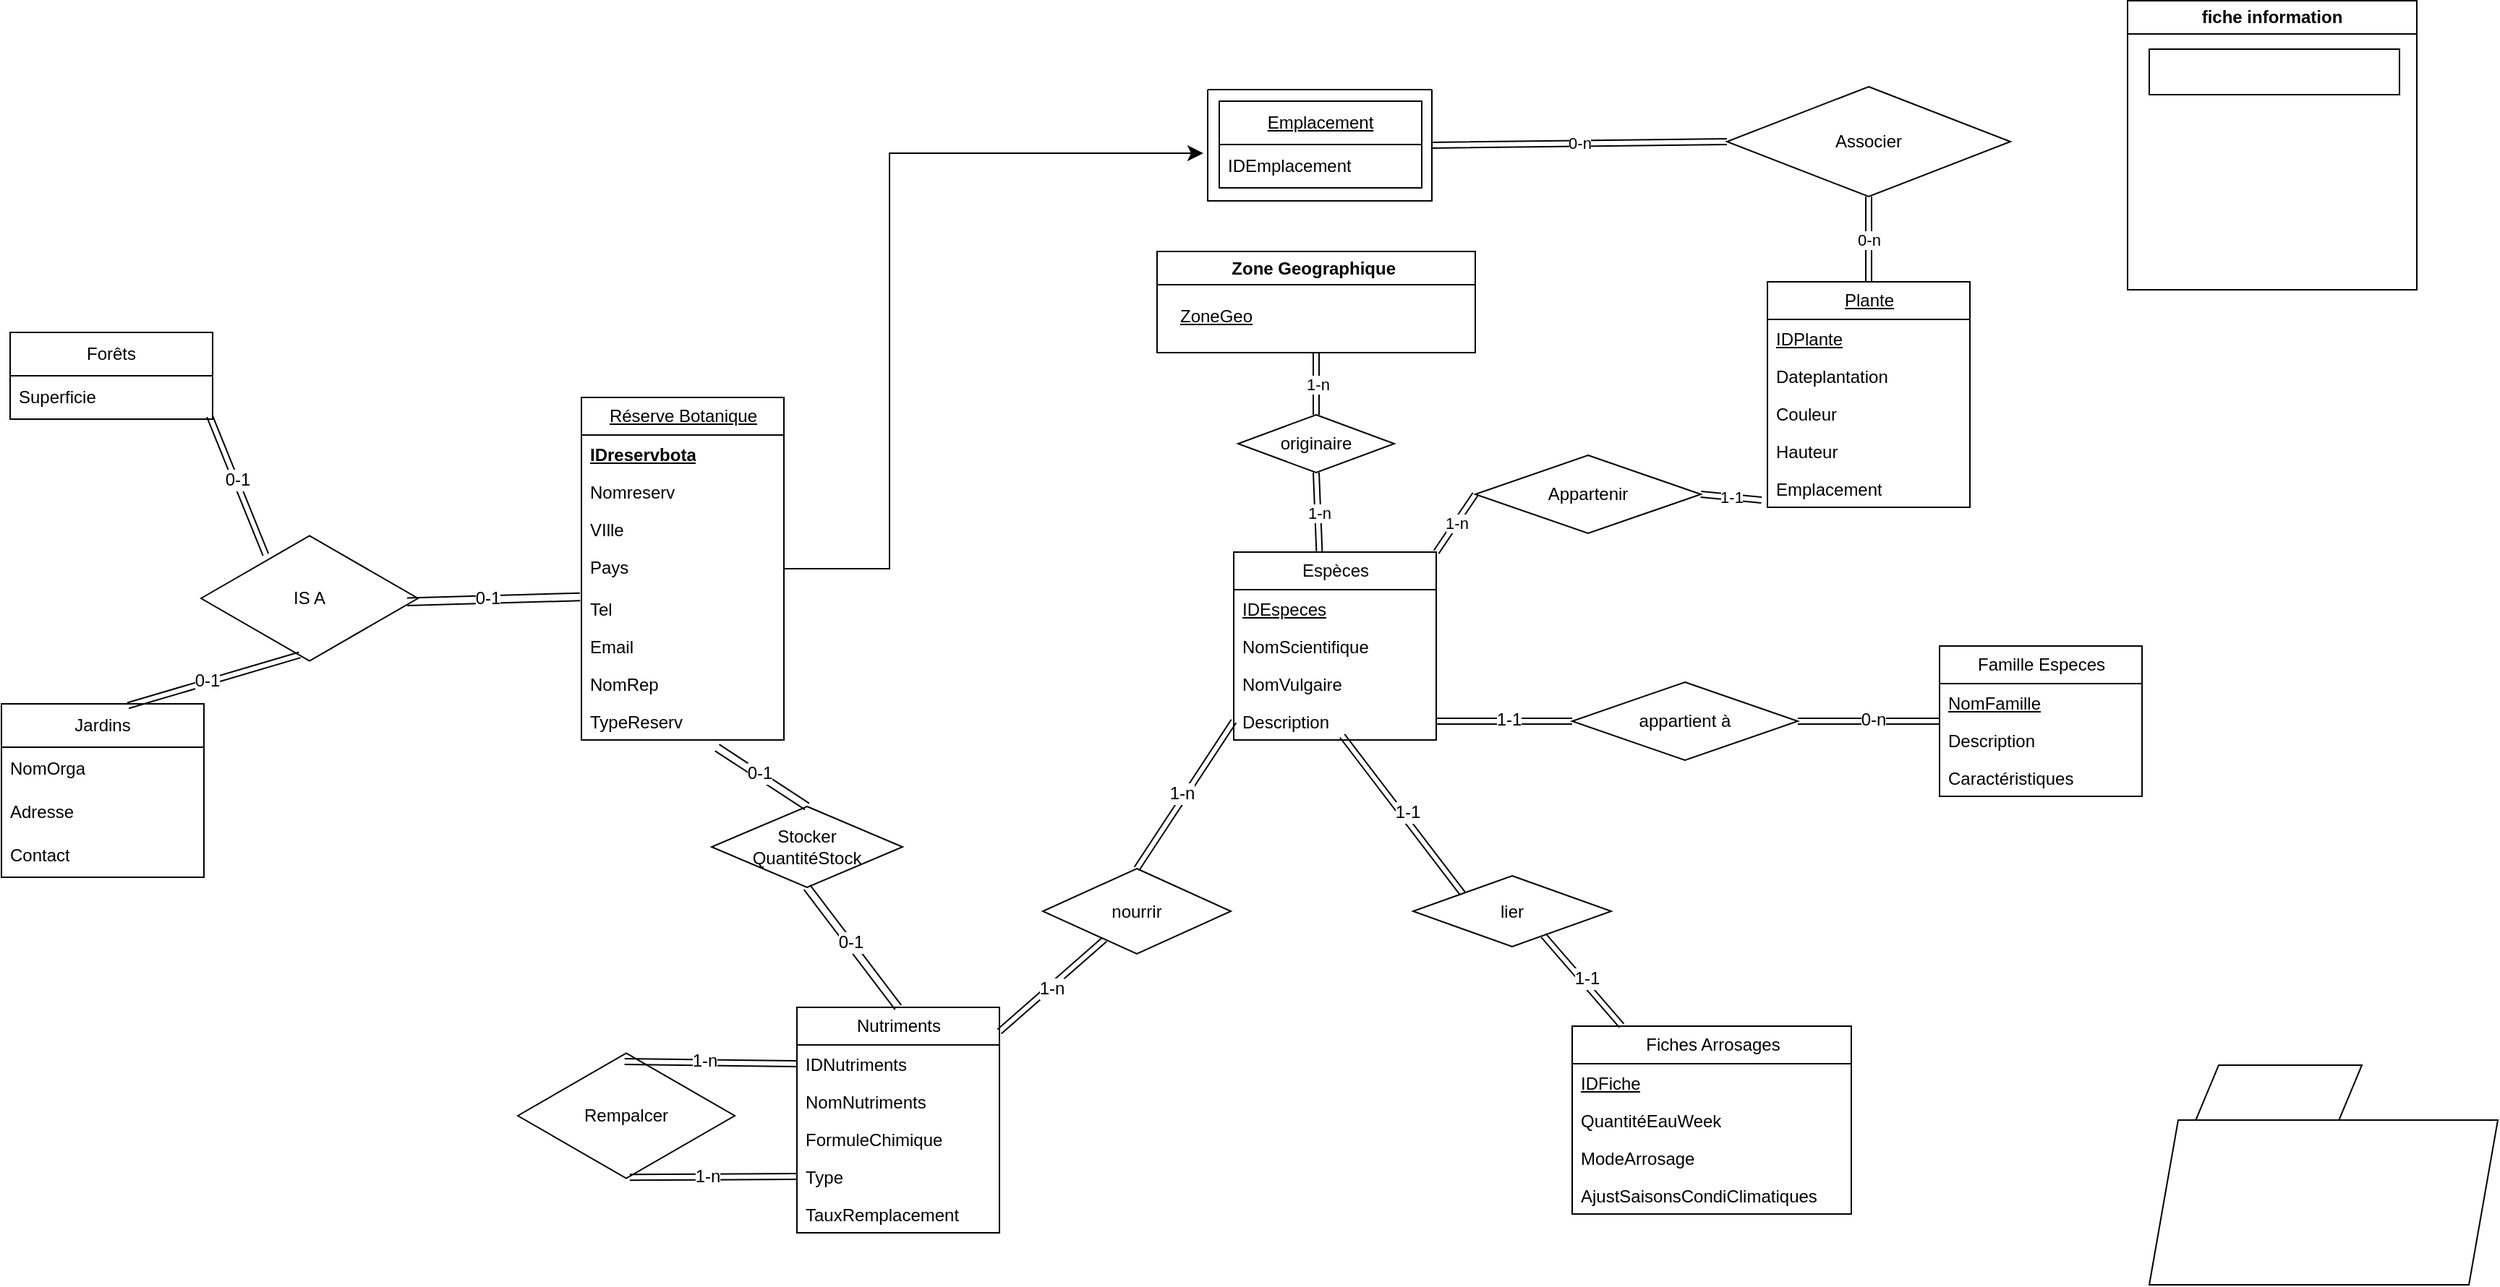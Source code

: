 <mxfile version="24.8.9">
  <diagram name="Page-1" id="wM4RoKq5729jwZ3iucGG">
    <mxGraphModel dx="3041" dy="878" grid="0" gridSize="10" guides="1" tooltips="1" connect="1" arrows="1" fold="1" page="0" pageScale="1" pageWidth="850" pageHeight="1100" math="0" shadow="0">
      <root>
        <mxCell id="0" />
        <mxCell id="1" parent="0" />
        <mxCell id="ghfGUBnxXCv3T0vmz09p-1" value="Réserve Botanique" style="swimlane;fontStyle=4;childLayout=stackLayout;horizontal=1;startSize=26;fillColor=none;horizontalStack=0;resizeParent=1;resizeParentMax=0;resizeLast=0;collapsible=1;marginBottom=0;html=1;" parent="1" vertex="1">
          <mxGeometry x="-1228" y="-49" width="140" height="237" as="geometry" />
        </mxCell>
        <mxCell id="ghfGUBnxXCv3T0vmz09p-2" value="&lt;b&gt;&lt;u&gt;IDreservbota&lt;/u&gt;&lt;/b&gt;" style="text;strokeColor=none;fillColor=none;align=left;verticalAlign=top;spacingLeft=4;spacingRight=4;overflow=hidden;rotatable=0;points=[[0,0.5],[1,0.5]];portConstraint=eastwest;whiteSpace=wrap;html=1;" parent="ghfGUBnxXCv3T0vmz09p-1" vertex="1">
          <mxGeometry y="26" width="140" height="26" as="geometry" />
        </mxCell>
        <mxCell id="ghfGUBnxXCv3T0vmz09p-6" value="Nomreserv" style="text;strokeColor=none;fillColor=none;align=left;verticalAlign=top;spacingLeft=4;spacingRight=4;overflow=hidden;rotatable=0;points=[[0,0.5],[1,0.5]];portConstraint=eastwest;whiteSpace=wrap;html=1;" parent="ghfGUBnxXCv3T0vmz09p-1" vertex="1">
          <mxGeometry y="52" width="140" height="26" as="geometry" />
        </mxCell>
        <mxCell id="ghfGUBnxXCv3T0vmz09p-7" value="VIlle" style="text;strokeColor=none;fillColor=none;align=left;verticalAlign=top;spacingLeft=4;spacingRight=4;overflow=hidden;rotatable=0;points=[[0,0.5],[1,0.5]];portConstraint=eastwest;whiteSpace=wrap;html=1;" parent="ghfGUBnxXCv3T0vmz09p-1" vertex="1">
          <mxGeometry y="78" width="140" height="26" as="geometry" />
        </mxCell>
        <mxCell id="ghfGUBnxXCv3T0vmz09p-3" value="Pays" style="text;strokeColor=none;fillColor=none;align=left;verticalAlign=top;spacingLeft=4;spacingRight=4;overflow=hidden;rotatable=0;points=[[0,0.5],[1,0.5]];portConstraint=eastwest;whiteSpace=wrap;html=1;" parent="ghfGUBnxXCv3T0vmz09p-1" vertex="1">
          <mxGeometry y="104" width="140" height="29" as="geometry" />
        </mxCell>
        <mxCell id="ghfGUBnxXCv3T0vmz09p-4" value="Tel" style="text;strokeColor=none;fillColor=none;align=left;verticalAlign=top;spacingLeft=4;spacingRight=4;overflow=hidden;rotatable=0;points=[[0,0.5],[1,0.5]];portConstraint=eastwest;whiteSpace=wrap;html=1;" parent="ghfGUBnxXCv3T0vmz09p-1" vertex="1">
          <mxGeometry y="133" width="140" height="26" as="geometry" />
        </mxCell>
        <mxCell id="ghfGUBnxXCv3T0vmz09p-8" value="Email" style="text;strokeColor=none;fillColor=none;align=left;verticalAlign=top;spacingLeft=4;spacingRight=4;overflow=hidden;rotatable=0;points=[[0,0.5],[1,0.5]];portConstraint=eastwest;whiteSpace=wrap;html=1;" parent="ghfGUBnxXCv3T0vmz09p-1" vertex="1">
          <mxGeometry y="159" width="140" height="26" as="geometry" />
        </mxCell>
        <mxCell id="ghfGUBnxXCv3T0vmz09p-9" value="NomRep" style="text;strokeColor=none;fillColor=none;align=left;verticalAlign=top;spacingLeft=4;spacingRight=4;overflow=hidden;rotatable=0;points=[[0,0.5],[1,0.5]];portConstraint=eastwest;whiteSpace=wrap;html=1;" parent="ghfGUBnxXCv3T0vmz09p-1" vertex="1">
          <mxGeometry y="185" width="140" height="26" as="geometry" />
        </mxCell>
        <mxCell id="ghfGUBnxXCv3T0vmz09p-10" value="TypeReserv" style="text;strokeColor=none;fillColor=none;align=left;verticalAlign=top;spacingLeft=4;spacingRight=4;overflow=hidden;rotatable=0;points=[[0,0.5],[1,0.5]];portConstraint=eastwest;whiteSpace=wrap;html=1;" parent="ghfGUBnxXCv3T0vmz09p-1" vertex="1">
          <mxGeometry y="211" width="140" height="26" as="geometry" />
        </mxCell>
        <mxCell id="ghfGUBnxXCv3T0vmz09p-16" value="&lt;u&gt;Plante&lt;/u&gt;" style="swimlane;fontStyle=0;childLayout=stackLayout;horizontal=1;startSize=26;fillColor=none;horizontalStack=0;resizeParent=1;resizeParentMax=0;resizeLast=0;collapsible=1;marginBottom=0;html=1;" parent="1" vertex="1">
          <mxGeometry x="-408" y="-129" width="140" height="156" as="geometry" />
        </mxCell>
        <mxCell id="ghfGUBnxXCv3T0vmz09p-17" value="&lt;u&gt;IDPlante&lt;/u&gt;" style="text;strokeColor=none;fillColor=none;align=left;verticalAlign=top;spacingLeft=4;spacingRight=4;overflow=hidden;rotatable=0;points=[[0,0.5],[1,0.5]];portConstraint=eastwest;whiteSpace=wrap;html=1;" parent="ghfGUBnxXCv3T0vmz09p-16" vertex="1">
          <mxGeometry y="26" width="140" height="26" as="geometry" />
        </mxCell>
        <mxCell id="ghfGUBnxXCv3T0vmz09p-18" value="Dateplantation" style="text;strokeColor=none;fillColor=none;align=left;verticalAlign=top;spacingLeft=4;spacingRight=4;overflow=hidden;rotatable=0;points=[[0,0.5],[1,0.5]];portConstraint=eastwest;whiteSpace=wrap;html=1;" parent="ghfGUBnxXCv3T0vmz09p-16" vertex="1">
          <mxGeometry y="52" width="140" height="26" as="geometry" />
        </mxCell>
        <mxCell id="ghfGUBnxXCv3T0vmz09p-19" value="Couleur" style="text;strokeColor=none;fillColor=none;align=left;verticalAlign=top;spacingLeft=4;spacingRight=4;overflow=hidden;rotatable=0;points=[[0,0.5],[1,0.5]];portConstraint=eastwest;whiteSpace=wrap;html=1;" parent="ghfGUBnxXCv3T0vmz09p-16" vertex="1">
          <mxGeometry y="78" width="140" height="26" as="geometry" />
        </mxCell>
        <mxCell id="ghfGUBnxXCv3T0vmz09p-20" value="Hauteur" style="text;strokeColor=none;fillColor=none;align=left;verticalAlign=top;spacingLeft=4;spacingRight=4;overflow=hidden;rotatable=0;points=[[0,0.5],[1,0.5]];portConstraint=eastwest;whiteSpace=wrap;html=1;" parent="ghfGUBnxXCv3T0vmz09p-16" vertex="1">
          <mxGeometry y="104" width="140" height="26" as="geometry" />
        </mxCell>
        <mxCell id="ghfGUBnxXCv3T0vmz09p-21" value="Emplacement" style="text;strokeColor=none;fillColor=none;align=left;verticalAlign=top;spacingLeft=4;spacingRight=4;overflow=hidden;rotatable=0;points=[[0,0.5],[1,0.5]];portConstraint=eastwest;whiteSpace=wrap;html=1;" parent="ghfGUBnxXCv3T0vmz09p-16" vertex="1">
          <mxGeometry y="130" width="140" height="26" as="geometry" />
        </mxCell>
        <mxCell id="ghfGUBnxXCv3T0vmz09p-22" value="Espèces" style="swimlane;fontStyle=0;childLayout=stackLayout;horizontal=1;startSize=26;fillColor=none;horizontalStack=0;resizeParent=1;resizeParentMax=0;resizeLast=0;collapsible=1;marginBottom=0;html=1;" parent="1" vertex="1">
          <mxGeometry x="-777" y="58" width="140" height="130" as="geometry" />
        </mxCell>
        <mxCell id="ghfGUBnxXCv3T0vmz09p-23" value="&lt;u&gt;IDEspeces&lt;/u&gt;" style="text;strokeColor=none;fillColor=none;align=left;verticalAlign=top;spacingLeft=4;spacingRight=4;overflow=hidden;rotatable=0;points=[[0,0.5],[1,0.5]];portConstraint=eastwest;whiteSpace=wrap;html=1;" parent="ghfGUBnxXCv3T0vmz09p-22" vertex="1">
          <mxGeometry y="26" width="140" height="26" as="geometry" />
        </mxCell>
        <mxCell id="ghfGUBnxXCv3T0vmz09p-24" value="NomScientifique" style="text;strokeColor=none;fillColor=none;align=left;verticalAlign=top;spacingLeft=4;spacingRight=4;overflow=hidden;rotatable=0;points=[[0,0.5],[1,0.5]];portConstraint=eastwest;whiteSpace=wrap;html=1;" parent="ghfGUBnxXCv3T0vmz09p-22" vertex="1">
          <mxGeometry y="52" width="140" height="26" as="geometry" />
        </mxCell>
        <mxCell id="ghfGUBnxXCv3T0vmz09p-25" value="NomVulgaire" style="text;strokeColor=none;fillColor=none;align=left;verticalAlign=top;spacingLeft=4;spacingRight=4;overflow=hidden;rotatable=0;points=[[0,0.5],[1,0.5]];portConstraint=eastwest;whiteSpace=wrap;html=1;" parent="ghfGUBnxXCv3T0vmz09p-22" vertex="1">
          <mxGeometry y="78" width="140" height="26" as="geometry" />
        </mxCell>
        <mxCell id="ghfGUBnxXCv3T0vmz09p-26" value="Description" style="text;strokeColor=none;fillColor=none;align=left;verticalAlign=top;spacingLeft=4;spacingRight=4;overflow=hidden;rotatable=0;points=[[0,0.5],[1,0.5]];portConstraint=eastwest;whiteSpace=wrap;html=1;" parent="ghfGUBnxXCv3T0vmz09p-22" vertex="1">
          <mxGeometry y="104" width="140" height="26" as="geometry" />
        </mxCell>
        <mxCell id="ghfGUBnxXCv3T0vmz09p-28" value="Famille Especes" style="swimlane;fontStyle=0;childLayout=stackLayout;horizontal=1;startSize=26;fillColor=none;horizontalStack=0;resizeParent=1;resizeParentMax=0;resizeLast=0;collapsible=1;marginBottom=0;html=1;" parent="1" vertex="1">
          <mxGeometry x="-289" y="123" width="140" height="104" as="geometry" />
        </mxCell>
        <mxCell id="ghfGUBnxXCv3T0vmz09p-29" value="&lt;u&gt;NomFamille&lt;/u&gt;" style="text;strokeColor=none;fillColor=none;align=left;verticalAlign=top;spacingLeft=4;spacingRight=4;overflow=hidden;rotatable=0;points=[[0,0.5],[1,0.5]];portConstraint=eastwest;whiteSpace=wrap;html=1;" parent="ghfGUBnxXCv3T0vmz09p-28" vertex="1">
          <mxGeometry y="26" width="140" height="26" as="geometry" />
        </mxCell>
        <mxCell id="ghfGUBnxXCv3T0vmz09p-30" value="Description" style="text;strokeColor=none;fillColor=none;align=left;verticalAlign=top;spacingLeft=4;spacingRight=4;overflow=hidden;rotatable=0;points=[[0,0.5],[1,0.5]];portConstraint=eastwest;whiteSpace=wrap;html=1;" parent="ghfGUBnxXCv3T0vmz09p-28" vertex="1">
          <mxGeometry y="52" width="140" height="26" as="geometry" />
        </mxCell>
        <mxCell id="ghfGUBnxXCv3T0vmz09p-31" value="Caractéristiques" style="text;strokeColor=none;fillColor=none;align=left;verticalAlign=top;spacingLeft=4;spacingRight=4;overflow=hidden;rotatable=0;points=[[0,0.5],[1,0.5]];portConstraint=eastwest;whiteSpace=wrap;html=1;" parent="ghfGUBnxXCv3T0vmz09p-28" vertex="1">
          <mxGeometry y="78" width="140" height="26" as="geometry" />
        </mxCell>
        <mxCell id="ghfGUBnxXCv3T0vmz09p-32" value="Fiches Arrosages" style="swimlane;fontStyle=0;childLayout=stackLayout;horizontal=1;startSize=26;fillColor=none;horizontalStack=0;resizeParent=1;resizeParentMax=0;resizeLast=0;collapsible=1;marginBottom=0;html=1;" parent="1" vertex="1">
          <mxGeometry x="-543" y="386" width="193" height="130" as="geometry" />
        </mxCell>
        <mxCell id="ghfGUBnxXCv3T0vmz09p-33" value="&lt;u&gt;IDFiche&lt;/u&gt;" style="text;strokeColor=none;fillColor=none;align=left;verticalAlign=top;spacingLeft=4;spacingRight=4;overflow=hidden;rotatable=0;points=[[0,0.5],[1,0.5]];portConstraint=eastwest;whiteSpace=wrap;html=1;" parent="ghfGUBnxXCv3T0vmz09p-32" vertex="1">
          <mxGeometry y="26" width="193" height="26" as="geometry" />
        </mxCell>
        <mxCell id="ghfGUBnxXCv3T0vmz09p-35" value="QuantitéEauWeek" style="text;strokeColor=none;fillColor=none;align=left;verticalAlign=top;spacingLeft=4;spacingRight=4;overflow=hidden;rotatable=0;points=[[0,0.5],[1,0.5]];portConstraint=eastwest;whiteSpace=wrap;html=1;" parent="ghfGUBnxXCv3T0vmz09p-32" vertex="1">
          <mxGeometry y="52" width="193" height="26" as="geometry" />
        </mxCell>
        <mxCell id="ghfGUBnxXCv3T0vmz09p-37" value="ModeArrosage" style="text;strokeColor=none;fillColor=none;align=left;verticalAlign=top;spacingLeft=4;spacingRight=4;overflow=hidden;rotatable=0;points=[[0,0.5],[1,0.5]];portConstraint=eastwest;whiteSpace=wrap;html=1;" parent="ghfGUBnxXCv3T0vmz09p-32" vertex="1">
          <mxGeometry y="78" width="193" height="26" as="geometry" />
        </mxCell>
        <mxCell id="ghfGUBnxXCv3T0vmz09p-38" value="AjustSaisonsCondiClimatiques" style="text;strokeColor=none;fillColor=none;align=left;verticalAlign=top;spacingLeft=4;spacingRight=4;overflow=hidden;rotatable=0;points=[[0,0.5],[1,0.5]];portConstraint=eastwest;whiteSpace=wrap;html=1;" parent="ghfGUBnxXCv3T0vmz09p-32" vertex="1">
          <mxGeometry y="104" width="193" height="26" as="geometry" />
        </mxCell>
        <mxCell id="ghfGUBnxXCv3T0vmz09p-39" value="Nutriments" style="swimlane;fontStyle=0;childLayout=stackLayout;horizontal=1;startSize=26;fillColor=none;horizontalStack=0;resizeParent=1;resizeParentMax=0;resizeLast=0;collapsible=1;marginBottom=0;html=1;" parent="1" vertex="1">
          <mxGeometry x="-1079" y="373" width="140" height="156" as="geometry" />
        </mxCell>
        <mxCell id="ghfGUBnxXCv3T0vmz09p-40" value="IDNutriments" style="text;strokeColor=none;fillColor=none;align=left;verticalAlign=top;spacingLeft=4;spacingRight=4;overflow=hidden;rotatable=0;points=[[0,0.5],[1,0.5]];portConstraint=eastwest;whiteSpace=wrap;html=1;" parent="ghfGUBnxXCv3T0vmz09p-39" vertex="1">
          <mxGeometry y="26" width="140" height="26" as="geometry" />
        </mxCell>
        <mxCell id="ghfGUBnxXCv3T0vmz09p-41" value="NomNutriments" style="text;strokeColor=none;fillColor=none;align=left;verticalAlign=top;spacingLeft=4;spacingRight=4;overflow=hidden;rotatable=0;points=[[0,0.5],[1,0.5]];portConstraint=eastwest;whiteSpace=wrap;html=1;" parent="ghfGUBnxXCv3T0vmz09p-39" vertex="1">
          <mxGeometry y="52" width="140" height="26" as="geometry" />
        </mxCell>
        <mxCell id="ghfGUBnxXCv3T0vmz09p-42" value="FormuleChimique" style="text;strokeColor=none;fillColor=none;align=left;verticalAlign=top;spacingLeft=4;spacingRight=4;overflow=hidden;rotatable=0;points=[[0,0.5],[1,0.5]];portConstraint=eastwest;whiteSpace=wrap;html=1;" parent="ghfGUBnxXCv3T0vmz09p-39" vertex="1">
          <mxGeometry y="78" width="140" height="26" as="geometry" />
        </mxCell>
        <mxCell id="ghfGUBnxXCv3T0vmz09p-43" value="Type" style="text;strokeColor=none;fillColor=none;align=left;verticalAlign=top;spacingLeft=4;spacingRight=4;overflow=hidden;rotatable=0;points=[[0,0.5],[1,0.5]];portConstraint=eastwest;whiteSpace=wrap;html=1;" parent="ghfGUBnxXCv3T0vmz09p-39" vertex="1">
          <mxGeometry y="104" width="140" height="26" as="geometry" />
        </mxCell>
        <mxCell id="ghfGUBnxXCv3T0vmz09p-45" value="TauxRemplacement" style="text;strokeColor=none;fillColor=none;align=left;verticalAlign=top;spacingLeft=4;spacingRight=4;overflow=hidden;rotatable=0;points=[[0,0.5],[1,0.5]];portConstraint=eastwest;whiteSpace=wrap;html=1;" parent="ghfGUBnxXCv3T0vmz09p-39" vertex="1">
          <mxGeometry y="130" width="140" height="26" as="geometry" />
        </mxCell>
        <mxCell id="4eetMDyRZdfKtizNTRC6-1" value="&lt;div&gt;Associer&lt;/div&gt;" style="rhombus;whiteSpace=wrap;html=1;" parent="1" vertex="1">
          <mxGeometry x="-436" y="-264" width="196" height="76" as="geometry" />
        </mxCell>
        <mxCell id="4eetMDyRZdfKtizNTRC6-30" style="edgeStyle=none;curved=1;rounded=0;orthogonalLoop=1;jettySize=auto;html=1;exitX=0.25;exitY=0;exitDx=0;exitDy=0;fontSize=12;startSize=8;endSize=8;" parent="1" source="ghfGUBnxXCv3T0vmz09p-22" target="ghfGUBnxXCv3T0vmz09p-22" edge="1">
          <mxGeometry relative="1" as="geometry" />
        </mxCell>
        <mxCell id="4eetMDyRZdfKtizNTRC6-35" value="Appartenir" style="rhombus;whiteSpace=wrap;html=1;" parent="1" vertex="1">
          <mxGeometry x="-610" y="-9" width="156" height="54" as="geometry" />
        </mxCell>
        <mxCell id="4eetMDyRZdfKtizNTRC6-41" value="" style="shape=link;html=1;rounded=0;fontSize=12;startSize=8;endSize=8;curved=1;exitX=1;exitY=0.5;exitDx=0;exitDy=0;" parent="1" source="H4MT1m2m2PA6DwM7eySg-1" target="ghfGUBnxXCv3T0vmz09p-28" edge="1">
          <mxGeometry width="100" relative="1" as="geometry">
            <mxPoint x="-405" y="242" as="sourcePoint" />
            <mxPoint x="-346" y="22" as="targetPoint" />
          </mxGeometry>
        </mxCell>
        <mxCell id="4eetMDyRZdfKtizNTRC6-42" value="0-n" style="edgeLabel;html=1;align=center;verticalAlign=middle;resizable=0;points=[];fontSize=12;" parent="4eetMDyRZdfKtizNTRC6-41" vertex="1" connectable="0">
          <mxGeometry x="0.05" y="2" relative="1" as="geometry">
            <mxPoint y="1" as="offset" />
          </mxGeometry>
        </mxCell>
        <mxCell id="4eetMDyRZdfKtizNTRC6-43" value="" style="shape=link;html=1;rounded=0;fontSize=12;startSize=8;endSize=8;curved=1;" parent="1" source="ghfGUBnxXCv3T0vmz09p-39" target="4eetMDyRZdfKtizNTRC6-44" edge="1">
          <mxGeometry width="100" relative="1" as="geometry">
            <mxPoint x="-799" y="443" as="sourcePoint" />
            <mxPoint x="-675" y="443" as="targetPoint" />
          </mxGeometry>
        </mxCell>
        <mxCell id="4eetMDyRZdfKtizNTRC6-46" value="1-n" style="edgeLabel;html=1;align=center;verticalAlign=middle;resizable=0;points=[];fontSize=12;" parent="4eetMDyRZdfKtizNTRC6-43" vertex="1" connectable="0">
          <mxGeometry x="-0.052" y="-1" relative="1" as="geometry">
            <mxPoint as="offset" />
          </mxGeometry>
        </mxCell>
        <mxCell id="4eetMDyRZdfKtizNTRC6-44" value="nourrir" style="rhombus;whiteSpace=wrap;html=1;" parent="1" vertex="1">
          <mxGeometry x="-909" y="277" width="130" height="59" as="geometry" />
        </mxCell>
        <mxCell id="4eetMDyRZdfKtizNTRC6-48" value="lier" style="rhombus;whiteSpace=wrap;html=1;" parent="1" vertex="1">
          <mxGeometry x="-653" y="282" width="137" height="49" as="geometry" />
        </mxCell>
        <mxCell id="4eetMDyRZdfKtizNTRC6-50" value="" style="shape=link;html=1;rounded=0;fontSize=12;startSize=8;endSize=8;curved=1;exitX=0.658;exitY=0.841;exitDx=0;exitDy=0;exitPerimeter=0;entryX=0.177;entryY=-0.003;entryDx=0;entryDy=0;entryPerimeter=0;" parent="1" source="4eetMDyRZdfKtizNTRC6-48" target="ghfGUBnxXCv3T0vmz09p-32" edge="1">
          <mxGeometry width="100" relative="1" as="geometry">
            <mxPoint x="-501" y="364" as="sourcePoint" />
            <mxPoint x="-401" y="364" as="targetPoint" />
          </mxGeometry>
        </mxCell>
        <mxCell id="4eetMDyRZdfKtizNTRC6-52" value="1-1" style="edgeLabel;html=1;align=center;verticalAlign=middle;resizable=0;points=[];fontSize=12;" parent="4eetMDyRZdfKtizNTRC6-50" vertex="1" connectable="0">
          <mxGeometry x="0.009" y="3" relative="1" as="geometry">
            <mxPoint as="offset" />
          </mxGeometry>
        </mxCell>
        <mxCell id="H4MT1m2m2PA6DwM7eySg-1" value="&lt;div&gt;appartient à&lt;br&gt;&lt;/div&gt;" style="rhombus;whiteSpace=wrap;html=1;" parent="1" vertex="1">
          <mxGeometry x="-543" y="148" width="156" height="54" as="geometry" />
        </mxCell>
        <mxCell id="H4MT1m2m2PA6DwM7eySg-3" value="" style="shape=link;html=1;rounded=0;fontSize=12;startSize=8;endSize=8;curved=1;entryX=0;entryY=0.5;entryDx=0;entryDy=0;exitX=1;exitY=0.5;exitDx=0;exitDy=0;" parent="1" source="ghfGUBnxXCv3T0vmz09p-26" target="H4MT1m2m2PA6DwM7eySg-1" edge="1">
          <mxGeometry width="100" relative="1" as="geometry">
            <mxPoint x="-625" y="123" as="sourcePoint" />
            <mxPoint x="-238" y="-32" as="targetPoint" />
          </mxGeometry>
        </mxCell>
        <mxCell id="H4MT1m2m2PA6DwM7eySg-4" value="1-1" style="edgeLabel;html=1;align=center;verticalAlign=middle;resizable=0;points=[];fontSize=12;" parent="H4MT1m2m2PA6DwM7eySg-3" vertex="1" connectable="0">
          <mxGeometry x="0.05" y="2" relative="1" as="geometry">
            <mxPoint y="1" as="offset" />
          </mxGeometry>
        </mxCell>
        <mxCell id="H4MT1m2m2PA6DwM7eySg-11" value="Forêts" style="swimlane;fontStyle=0;childLayout=stackLayout;horizontal=1;startSize=30;horizontalStack=0;resizeParent=1;resizeParentMax=0;resizeLast=0;collapsible=1;marginBottom=0;whiteSpace=wrap;html=1;" parent="1" vertex="1">
          <mxGeometry x="-1623" y="-94" width="140" height="60" as="geometry" />
        </mxCell>
        <mxCell id="H4MT1m2m2PA6DwM7eySg-13" value="Superficie" style="text;strokeColor=none;fillColor=none;align=left;verticalAlign=middle;spacingLeft=4;spacingRight=4;overflow=hidden;points=[[0,0.5],[1,0.5]];portConstraint=eastwest;rotatable=0;whiteSpace=wrap;html=1;" parent="H4MT1m2m2PA6DwM7eySg-11" vertex="1">
          <mxGeometry y="30" width="140" height="30" as="geometry" />
        </mxCell>
        <mxCell id="H4MT1m2m2PA6DwM7eySg-15" value="Jardins" style="swimlane;fontStyle=0;childLayout=stackLayout;horizontal=1;startSize=30;horizontalStack=0;resizeParent=1;resizeParentMax=0;resizeLast=0;collapsible=1;marginBottom=0;whiteSpace=wrap;html=1;" parent="1" vertex="1">
          <mxGeometry x="-1629" y="163" width="140" height="120" as="geometry" />
        </mxCell>
        <mxCell id="H4MT1m2m2PA6DwM7eySg-17" value="NomOrga" style="text;strokeColor=none;fillColor=none;align=left;verticalAlign=middle;spacingLeft=4;spacingRight=4;overflow=hidden;points=[[0,0.5],[1,0.5]];portConstraint=eastwest;rotatable=0;whiteSpace=wrap;html=1;" parent="H4MT1m2m2PA6DwM7eySg-15" vertex="1">
          <mxGeometry y="30" width="140" height="30" as="geometry" />
        </mxCell>
        <mxCell id="H4MT1m2m2PA6DwM7eySg-18" value="Adresse" style="text;strokeColor=none;fillColor=none;align=left;verticalAlign=middle;spacingLeft=4;spacingRight=4;overflow=hidden;points=[[0,0.5],[1,0.5]];portConstraint=eastwest;rotatable=0;whiteSpace=wrap;html=1;" parent="H4MT1m2m2PA6DwM7eySg-15" vertex="1">
          <mxGeometry y="60" width="140" height="30" as="geometry" />
        </mxCell>
        <mxCell id="H4MT1m2m2PA6DwM7eySg-19" value="Contact" style="text;strokeColor=none;fillColor=none;align=left;verticalAlign=middle;spacingLeft=4;spacingRight=4;overflow=hidden;points=[[0,0.5],[1,0.5]];portConstraint=eastwest;rotatable=0;whiteSpace=wrap;html=1;" parent="H4MT1m2m2PA6DwM7eySg-15" vertex="1">
          <mxGeometry y="90" width="140" height="30" as="geometry" />
        </mxCell>
        <mxCell id="H4MT1m2m2PA6DwM7eySg-20" value="IS A" style="html=1;whiteSpace=wrap;aspect=fixed;shape=isoRectangle;" parent="1" vertex="1">
          <mxGeometry x="-1491" y="45" width="150" height="90" as="geometry" />
        </mxCell>
        <mxCell id="H4MT1m2m2PA6DwM7eySg-21" value="" style="shape=link;html=1;rounded=0;fontSize=12;startSize=8;endSize=8;curved=1;entryX=0.298;entryY=0.164;entryDx=0;entryDy=0;exitX=0.985;exitY=0.929;exitDx=0;exitDy=0;exitPerimeter=0;entryPerimeter=0;" parent="1" source="H4MT1m2m2PA6DwM7eySg-13" target="H4MT1m2m2PA6DwM7eySg-20" edge="1">
          <mxGeometry width="100" relative="1" as="geometry">
            <mxPoint x="-1469" y="-1" as="sourcePoint" />
            <mxPoint x="-1363" y="-1" as="targetPoint" />
          </mxGeometry>
        </mxCell>
        <mxCell id="H4MT1m2m2PA6DwM7eySg-22" value="0-1" style="edgeLabel;html=1;align=center;verticalAlign=middle;resizable=0;points=[];fontSize=12;" parent="H4MT1m2m2PA6DwM7eySg-21" vertex="1" connectable="0">
          <mxGeometry x="-0.08" y="1" relative="1" as="geometry">
            <mxPoint as="offset" />
          </mxGeometry>
        </mxCell>
        <mxCell id="H4MT1m2m2PA6DwM7eySg-23" value="" style="shape=link;html=1;rounded=0;fontSize=12;startSize=8;endSize=8;curved=1;entryX=0.455;entryY=0.935;entryDx=0;entryDy=0;exitX=0.625;exitY=0.01;exitDx=0;exitDy=0;exitPerimeter=0;entryPerimeter=0;" parent="1" source="H4MT1m2m2PA6DwM7eySg-15" target="H4MT1m2m2PA6DwM7eySg-20" edge="1">
          <mxGeometry width="100" relative="1" as="geometry">
            <mxPoint x="-1538" y="146.41" as="sourcePoint" />
            <mxPoint x="-1432" y="146.41" as="targetPoint" />
          </mxGeometry>
        </mxCell>
        <mxCell id="H4MT1m2m2PA6DwM7eySg-24" value="0-1" style="edgeLabel;html=1;align=center;verticalAlign=middle;resizable=0;points=[];fontSize=12;" parent="H4MT1m2m2PA6DwM7eySg-23" vertex="1" connectable="0">
          <mxGeometry x="-0.08" y="1" relative="1" as="geometry">
            <mxPoint as="offset" />
          </mxGeometry>
        </mxCell>
        <mxCell id="H4MT1m2m2PA6DwM7eySg-25" value="" style="shape=link;html=1;rounded=0;fontSize=12;startSize=8;endSize=8;curved=1;width=-5.294;exitX=0.95;exitY=0.526;exitDx=0;exitDy=0;exitPerimeter=0;entryX=-0.007;entryY=0.192;entryDx=0;entryDy=0;entryPerimeter=0;" parent="1" source="H4MT1m2m2PA6DwM7eySg-20" target="ghfGUBnxXCv3T0vmz09p-4" edge="1">
          <mxGeometry width="100" relative="1" as="geometry">
            <mxPoint x="-1184" y="297.5" as="sourcePoint" />
            <mxPoint x="-1221" y="85" as="targetPoint" />
          </mxGeometry>
        </mxCell>
        <mxCell id="H4MT1m2m2PA6DwM7eySg-26" value="0-1" style="edgeLabel;html=1;align=center;verticalAlign=middle;resizable=0;points=[];fontSize=12;" parent="H4MT1m2m2PA6DwM7eySg-25" vertex="1" connectable="0">
          <mxGeometry x="-0.08" y="1" relative="1" as="geometry">
            <mxPoint as="offset" />
          </mxGeometry>
        </mxCell>
        <mxCell id="H4MT1m2m2PA6DwM7eySg-27" value="Rempalcer" style="html=1;whiteSpace=wrap;aspect=fixed;shape=isoRectangle;" parent="1" vertex="1">
          <mxGeometry x="-1272" y="403" width="150" height="90" as="geometry" />
        </mxCell>
        <mxCell id="H4MT1m2m2PA6DwM7eySg-28" value="" style="shape=link;html=1;rounded=0;fontSize=12;startSize=8;endSize=8;curved=1;entryX=0;entryY=0.5;entryDx=0;entryDy=0;exitX=0.492;exitY=0.084;exitDx=0;exitDy=0;exitPerimeter=0;" parent="1" source="H4MT1m2m2PA6DwM7eySg-27" target="ghfGUBnxXCv3T0vmz09p-40" edge="1">
          <mxGeometry width="100" relative="1" as="geometry">
            <mxPoint x="-1197" y="427" as="sourcePoint" />
            <mxPoint x="-1091" y="427" as="targetPoint" />
          </mxGeometry>
        </mxCell>
        <mxCell id="H4MT1m2m2PA6DwM7eySg-29" value="1-n" style="edgeLabel;html=1;align=center;verticalAlign=middle;resizable=0;points=[];fontSize=12;" parent="H4MT1m2m2PA6DwM7eySg-28" vertex="1" connectable="0">
          <mxGeometry x="-0.08" y="1" relative="1" as="geometry">
            <mxPoint as="offset" />
          </mxGeometry>
        </mxCell>
        <mxCell id="H4MT1m2m2PA6DwM7eySg-30" value="" style="shape=link;html=1;rounded=0;fontSize=12;startSize=8;endSize=8;curved=1;entryX=0;entryY=0.5;entryDx=0;entryDy=0;exitX=0.516;exitY=0.973;exitDx=0;exitDy=0;exitPerimeter=0;" parent="1" source="H4MT1m2m2PA6DwM7eySg-27" target="ghfGUBnxXCv3T0vmz09p-43" edge="1">
          <mxGeometry width="100" relative="1" as="geometry">
            <mxPoint x="-1188" y="519" as="sourcePoint" />
            <mxPoint x="-1082" y="519" as="targetPoint" />
          </mxGeometry>
        </mxCell>
        <mxCell id="H4MT1m2m2PA6DwM7eySg-31" value="1-n" style="edgeLabel;html=1;align=center;verticalAlign=middle;resizable=0;points=[];fontSize=12;" parent="H4MT1m2m2PA6DwM7eySg-30" vertex="1" connectable="0">
          <mxGeometry x="-0.08" y="1" relative="1" as="geometry">
            <mxPoint as="offset" />
          </mxGeometry>
        </mxCell>
        <mxCell id="2" value="&lt;u&gt;Emplacement&lt;/u&gt;" style="swimlane;fontStyle=0;childLayout=stackLayout;horizontal=1;startSize=30;horizontalStack=0;resizeParent=1;resizeParentMax=0;resizeLast=0;collapsible=1;marginBottom=0;whiteSpace=wrap;html=1;" parent="1" vertex="1">
          <mxGeometry x="-787" y="-254" width="140" height="60" as="geometry" />
        </mxCell>
        <mxCell id="3" value="IDEmplacement" style="text;strokeColor=none;fillColor=none;align=left;verticalAlign=middle;spacingLeft=4;spacingRight=4;overflow=hidden;points=[[0,0.5],[1,0.5]];portConstraint=eastwest;rotatable=0;whiteSpace=wrap;html=1;" parent="2" vertex="1">
          <mxGeometry y="30" width="140" height="30" as="geometry" />
        </mxCell>
        <mxCell id="7" value="0-n" style="shape=link;html=1;entryX=1;entryY=0.5;entryDx=0;entryDy=0;exitX=0;exitY=0.5;exitDx=0;exitDy=0;" parent="1" source="4eetMDyRZdfKtizNTRC6-1" target="zBTHDk_pBukfMaIv1mQa-12" edge="1">
          <mxGeometry width="100" relative="1" as="geometry">
            <mxPoint x="-938" y="33" as="sourcePoint" />
            <mxPoint x="-838" y="33" as="targetPoint" />
          </mxGeometry>
        </mxCell>
        <mxCell id="12" value="" style="edgeStyle=segmentEdgeStyle;endArrow=classic;html=1;curved=0;rounded=0;endSize=8;startSize=8;exitX=1;exitY=0.5;exitDx=0;exitDy=0;" parent="1" source="ghfGUBnxXCv3T0vmz09p-3" edge="1">
          <mxGeometry width="50" height="50" relative="1" as="geometry">
            <mxPoint x="-962" y="-54" as="sourcePoint" />
            <mxPoint x="-798" y="-218" as="targetPoint" />
            <Array as="points">
              <mxPoint x="-1015" y="70" />
              <mxPoint x="-1015" y="-218" />
            </Array>
          </mxGeometry>
        </mxCell>
        <mxCell id="zBTHDk_pBukfMaIv1mQa-12" value="" style="swimlane;startSize=0;" parent="1" vertex="1" collapsed="1">
          <mxGeometry x="-795" y="-262" width="155" height="77" as="geometry">
            <mxRectangle x="-1126" y="-202" width="148" height="70" as="alternateBounds" />
          </mxGeometry>
        </mxCell>
        <mxCell id="zBTHDk_pBukfMaIv1mQa-17" value="Zone Geographique&amp;nbsp;" style="swimlane;whiteSpace=wrap;html=1;" parent="1" vertex="1">
          <mxGeometry x="-830" y="-150" width="220" height="70" as="geometry" />
        </mxCell>
        <mxCell id="zBTHDk_pBukfMaIv1mQa-20" value="&lt;div&gt;&lt;u&gt;ZoneGeo&lt;/u&gt;&lt;/div&gt;&lt;div&gt;&lt;u&gt;&lt;br&gt;&lt;/u&gt;&lt;/div&gt;" style="text;strokeColor=none;fillColor=none;align=left;verticalAlign=top;spacingLeft=4;spacingRight=4;overflow=hidden;rotatable=0;points=[[0,0.5],[1,0.5]];portConstraint=eastwest;whiteSpace=wrap;html=1;" parent="zBTHDk_pBukfMaIv1mQa-17" vertex="1">
          <mxGeometry x="10" y="31" width="140" height="26" as="geometry" />
        </mxCell>
        <mxCell id="zBTHDk_pBukfMaIv1mQa-34" style="edgeStyle=orthogonalEdgeStyle;rounded=0;orthogonalLoop=1;jettySize=auto;html=1;exitX=1;exitY=0.5;exitDx=0;exitDy=0;" parent="zBTHDk_pBukfMaIv1mQa-17" source="zBTHDk_pBukfMaIv1mQa-20" target="zBTHDk_pBukfMaIv1mQa-20" edge="1">
          <mxGeometry relative="1" as="geometry" />
        </mxCell>
        <mxCell id="zBTHDk_pBukfMaIv1mQa-23" value="" style="shape=link;html=1;rounded=0;fontSize=12;startSize=8;endSize=8;curved=1;entryX=0.5;entryY=1;entryDx=0;entryDy=0;exitX=0.5;exitY=0;exitDx=0;exitDy=0;" parent="1" source="zBTHDk_pBukfMaIv1mQa-40" target="zBTHDk_pBukfMaIv1mQa-17" edge="1">
          <mxGeometry width="100" relative="1" as="geometry">
            <mxPoint x="-720" y="-40" as="sourcePoint" />
            <mxPoint x="-211" y="-211" as="targetPoint" />
          </mxGeometry>
        </mxCell>
        <mxCell id="zBTHDk_pBukfMaIv1mQa-27" value="&lt;div&gt;1-n&lt;/div&gt;" style="edgeLabel;html=1;align=center;verticalAlign=middle;resizable=0;points=[];" parent="zBTHDk_pBukfMaIv1mQa-23" vertex="1" connectable="0">
          <mxGeometry x="-0.001" y="-1" relative="1" as="geometry">
            <mxPoint as="offset" />
          </mxGeometry>
        </mxCell>
        <mxCell id="zBTHDk_pBukfMaIv1mQa-28" value="" style="shape=link;html=1;rounded=0;fontSize=12;startSize=8;endSize=8;curved=1;exitX=0.5;exitY=0;exitDx=0;exitDy=0;entryX=0;entryY=0.5;entryDx=0;entryDy=0;" parent="1" source="4eetMDyRZdfKtizNTRC6-44" target="ghfGUBnxXCv3T0vmz09p-26" edge="1">
          <mxGeometry width="100" relative="1" as="geometry">
            <mxPoint x="-836" y="267" as="sourcePoint" />
            <mxPoint x="-734" y="213" as="targetPoint" />
            <Array as="points" />
          </mxGeometry>
        </mxCell>
        <mxCell id="zBTHDk_pBukfMaIv1mQa-29" value="1-n" style="edgeLabel;html=1;align=center;verticalAlign=middle;resizable=0;points=[];fontSize=12;" parent="zBTHDk_pBukfMaIv1mQa-28" vertex="1" connectable="0">
          <mxGeometry x="-0.011" y="3" relative="1" as="geometry">
            <mxPoint as="offset" />
          </mxGeometry>
        </mxCell>
        <mxCell id="zBTHDk_pBukfMaIv1mQa-33" value="0-n" style="shape=link;html=1;entryX=0.5;entryY=1;entryDx=0;entryDy=0;exitX=0.5;exitY=0;exitDx=0;exitDy=0;" parent="1" source="ghfGUBnxXCv3T0vmz09p-16" target="4eetMDyRZdfKtizNTRC6-1" edge="1">
          <mxGeometry width="100" relative="1" as="geometry">
            <mxPoint x="-214" y="-203" as="sourcePoint" />
            <mxPoint x="-348" y="-203" as="targetPoint" />
          </mxGeometry>
        </mxCell>
        <mxCell id="zBTHDk_pBukfMaIv1mQa-35" value="" style="shape=link;html=1;rounded=0;fontSize=12;startSize=8;endSize=8;curved=1;entryX=0;entryY=0;entryDx=0;entryDy=0;exitX=0.536;exitY=0.891;exitDx=0;exitDy=0;exitPerimeter=0;" parent="1" source="ghfGUBnxXCv3T0vmz09p-26" target="4eetMDyRZdfKtizNTRC6-48" edge="1">
          <mxGeometry width="100" relative="1" as="geometry">
            <mxPoint x="-696" y="196" as="sourcePoint" />
            <mxPoint x="-627" y="254.5" as="targetPoint" />
          </mxGeometry>
        </mxCell>
        <mxCell id="zBTHDk_pBukfMaIv1mQa-36" value="1-1" style="edgeLabel;html=1;align=center;verticalAlign=middle;resizable=0;points=[];fontSize=12;" parent="zBTHDk_pBukfMaIv1mQa-35" vertex="1" connectable="0">
          <mxGeometry x="0.009" y="3" relative="1" as="geometry">
            <mxPoint as="offset" />
          </mxGeometry>
        </mxCell>
        <mxCell id="zBTHDk_pBukfMaIv1mQa-40" value="originaire" style="rhombus;whiteSpace=wrap;html=1;" parent="1" vertex="1">
          <mxGeometry x="-774" y="-37" width="108" height="40" as="geometry" />
        </mxCell>
        <mxCell id="zBTHDk_pBukfMaIv1mQa-43" value="" style="shape=link;html=1;rounded=0;fontSize=12;startSize=8;endSize=8;curved=1;entryX=0.5;entryY=1;entryDx=0;entryDy=0;exitX=0.5;exitY=0;exitDx=0;exitDy=0;" parent="1" target="zBTHDk_pBukfMaIv1mQa-40" edge="1">
          <mxGeometry width="100" relative="1" as="geometry">
            <mxPoint x="-717.79" y="58" as="sourcePoint" />
            <mxPoint x="-717.79" y="15" as="targetPoint" />
          </mxGeometry>
        </mxCell>
        <mxCell id="zBTHDk_pBukfMaIv1mQa-44" value="&lt;div&gt;1-n&lt;/div&gt;" style="edgeLabel;html=1;align=center;verticalAlign=middle;resizable=0;points=[];" parent="zBTHDk_pBukfMaIv1mQa-43" vertex="1" connectable="0">
          <mxGeometry x="-0.001" y="-1" relative="1" as="geometry">
            <mxPoint as="offset" />
          </mxGeometry>
        </mxCell>
        <mxCell id="I_waqB6g8pEpgvNWZFFS-12" value="fiche information" style="swimlane;whiteSpace=wrap;html=1;" parent="1" vertex="1">
          <mxGeometry x="-159" y="-323.5" width="200" height="200" as="geometry" />
        </mxCell>
        <mxCell id="I_waqB6g8pEpgvNWZFFS-13" value="" style="rounded=0;whiteSpace=wrap;html=1;" parent="I_waqB6g8pEpgvNWZFFS-12" vertex="1">
          <mxGeometry x="15" y="33.5" width="173" height="31.5" as="geometry" />
        </mxCell>
        <mxCell id="I_waqB6g8pEpgvNWZFFS-15" value="1-1" style="shape=link;html=1;entryX=1;entryY=0.5;entryDx=0;entryDy=0;exitX=-0.029;exitY=0.808;exitDx=0;exitDy=0;exitPerimeter=0;" parent="1" source="ghfGUBnxXCv3T0vmz09p-21" target="4eetMDyRZdfKtizNTRC6-35" edge="1">
          <mxGeometry width="100" relative="1" as="geometry">
            <mxPoint x="-328" y="-119" as="sourcePoint" />
            <mxPoint x="-328" y="-178" as="targetPoint" />
          </mxGeometry>
        </mxCell>
        <mxCell id="I_waqB6g8pEpgvNWZFFS-16" value="1-n" style="shape=link;html=1;entryX=0;entryY=0.5;entryDx=0;entryDy=0;exitX=1;exitY=0;exitDx=0;exitDy=0;" parent="1" source="ghfGUBnxXCv3T0vmz09p-22" target="4eetMDyRZdfKtizNTRC6-35" edge="1">
          <mxGeometry x="0.01" width="100" relative="1" as="geometry">
            <mxPoint x="-625" y="58" as="sourcePoint" />
            <mxPoint x="-625" y="-1" as="targetPoint" />
            <mxPoint as="offset" />
          </mxGeometry>
        </mxCell>
        <mxCell id="HpANqpM9vHDslw9GVgWa-15" value="" style="shape=parallelogram;perimeter=parallelogramPerimeter;whiteSpace=wrap;html=1;fixedSize=1;" parent="1" vertex="1">
          <mxGeometry x="-116" y="413" width="119" height="48" as="geometry" />
        </mxCell>
        <mxCell id="HpANqpM9vHDslw9GVgWa-16" value="" style="shape=parallelogram;perimeter=parallelogramPerimeter;whiteSpace=wrap;html=1;fixedSize=1;" parent="1" vertex="1">
          <mxGeometry x="-144" y="451" width="241" height="114" as="geometry" />
        </mxCell>
        <mxCell id="fSus5uiAp67ucwSPXqhy-12" value="Stocker&lt;div&gt;&lt;div&gt;QuantitéStock&lt;/div&gt;&lt;/div&gt;" style="rhombus;whiteSpace=wrap;html=1;" vertex="1" parent="1">
          <mxGeometry x="-1138" y="234" width="132" height="56" as="geometry" />
        </mxCell>
        <mxCell id="fSus5uiAp67ucwSPXqhy-13" value="" style="shape=link;html=1;rounded=0;fontSize=12;startSize=8;endSize=8;curved=1;width=-5.294;exitX=0.67;exitY=1.204;exitDx=0;exitDy=0;exitPerimeter=0;entryX=0.5;entryY=0;entryDx=0;entryDy=0;" edge="1" parent="1" source="ghfGUBnxXCv3T0vmz09p-10" target="fSus5uiAp67ucwSPXqhy-12">
          <mxGeometry width="100" relative="1" as="geometry">
            <mxPoint x="-1183" y="224.5" as="sourcePoint" />
            <mxPoint x="-1064" y="221.5" as="targetPoint" />
          </mxGeometry>
        </mxCell>
        <mxCell id="fSus5uiAp67ucwSPXqhy-14" value="0-1" style="edgeLabel;html=1;align=center;verticalAlign=middle;resizable=0;points=[];fontSize=12;" vertex="1" connectable="0" parent="fSus5uiAp67ucwSPXqhy-13">
          <mxGeometry x="-0.08" y="1" relative="1" as="geometry">
            <mxPoint as="offset" />
          </mxGeometry>
        </mxCell>
        <mxCell id="fSus5uiAp67ucwSPXqhy-15" value="" style="shape=link;html=1;rounded=0;fontSize=12;startSize=8;endSize=8;curved=1;width=-5.294;exitX=0.5;exitY=1;exitDx=0;exitDy=0;entryX=0.5;entryY=0;entryDx=0;entryDy=0;" edge="1" parent="1" source="fSus5uiAp67ucwSPXqhy-12" target="ghfGUBnxXCv3T0vmz09p-39">
          <mxGeometry width="100" relative="1" as="geometry">
            <mxPoint x="-1046" y="279" as="sourcePoint" />
            <mxPoint x="-990" y="323" as="targetPoint" />
          </mxGeometry>
        </mxCell>
        <mxCell id="fSus5uiAp67ucwSPXqhy-16" value="0-1" style="edgeLabel;html=1;align=center;verticalAlign=middle;resizable=0;points=[];fontSize=12;" vertex="1" connectable="0" parent="fSus5uiAp67ucwSPXqhy-15">
          <mxGeometry x="-0.08" y="1" relative="1" as="geometry">
            <mxPoint as="offset" />
          </mxGeometry>
        </mxCell>
      </root>
    </mxGraphModel>
  </diagram>
</mxfile>
